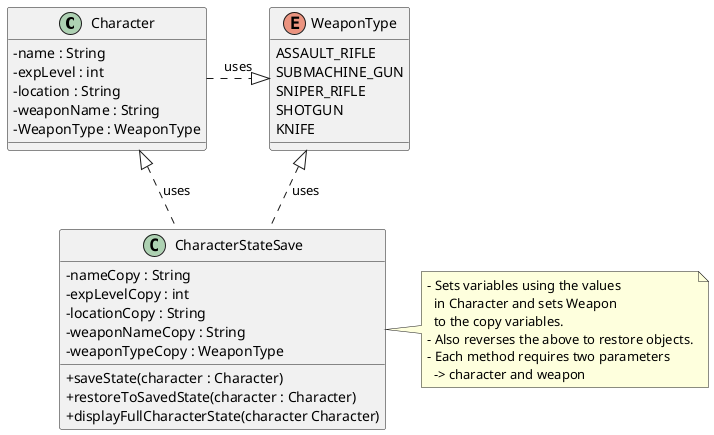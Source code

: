 @startuml
skinparam classAttributeIconSize 0

class Character {
- name : String
- expLevel : int
- location : String
- weaponName : String
- WeaponType : WeaponType

}

class CharacterStateSave {
- nameCopy : String
- expLevelCopy : int
- locationCopy : String
- weaponNameCopy : String
- weaponTypeCopy : WeaponType

+ saveState(character : Character)
+ restoreToSavedState(character : Character)
+ displayFullCharacterState(character Character)
}

note right {
- Sets variables using the values
  in Character and sets Weapon
  to the copy variables.
- Also reverses the above to restore objects.
- Each method requires two parameters
  -> character and weapon
}

enum WeaponType {
ASSAULT_RIFLE
SUBMACHINE_GUN
SNIPER_RIFLE
SHOTGUN
KNIFE
}

Character .|> WeaponType : uses
WeaponType <|.. CharacterStateSave : uses
Character <|.. CharacterStateSave : uses

@enduml